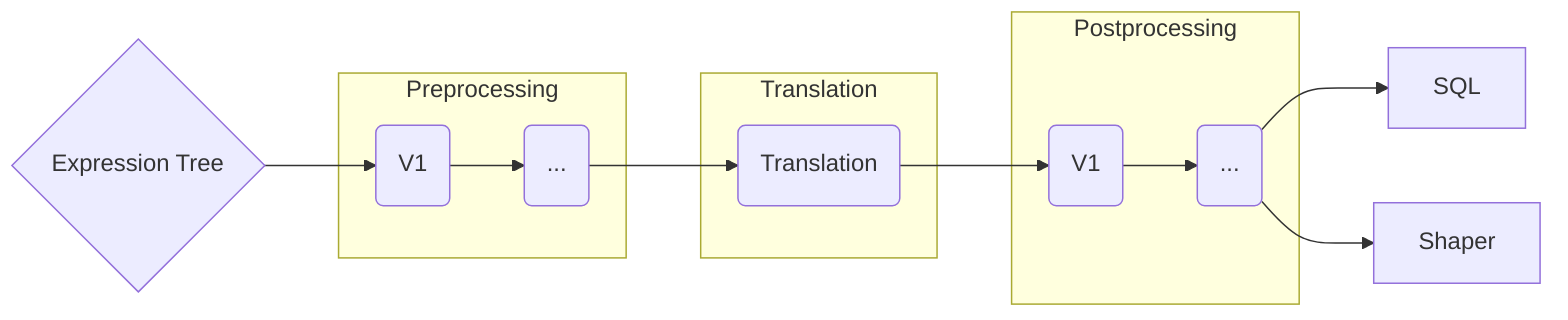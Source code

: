 graph LR
  TreeNode{Expression Tree}

  subgraph Preprocessing
    PreVisitor1(V1) --> MorePreprocessing
    MorePreprocessing("...")
  end

  subgraph Translation
    TranslationNode(Translation)
  end

  subgraph Postprocessing
    PostVisitor1(V1) --> MorePostprocessing
    MorePostprocessing("...")
  end

  SQL
  Shaper

  TreeNode --> PreVisitor1
  MorePreprocessing --> TranslationNode
  TranslationNode --> PostVisitor1
  MorePostprocessing --> SQL
  MorePostprocessing --> Shaper